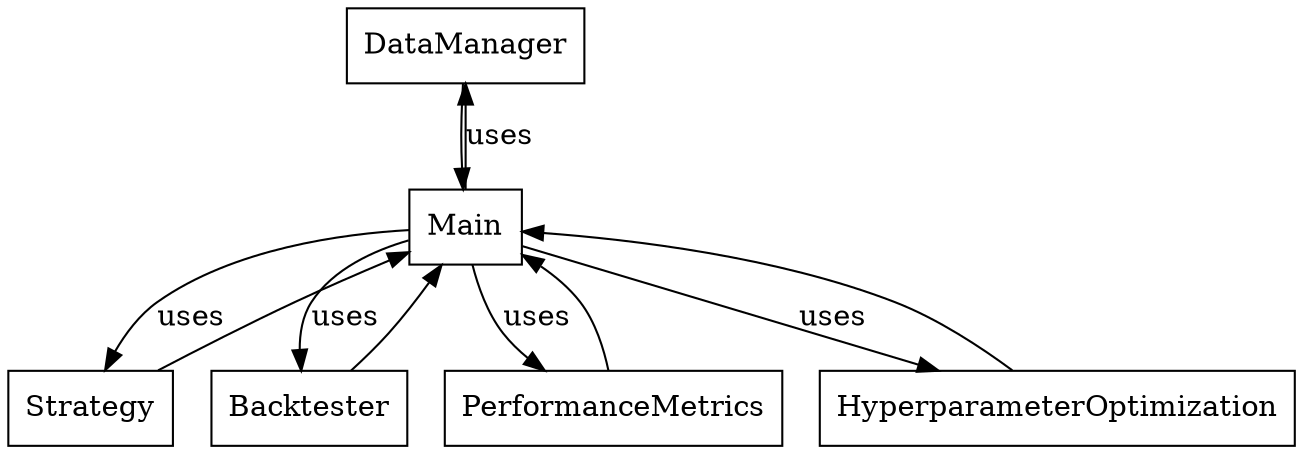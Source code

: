 digraph G {
    node [shape=box];

    "DataManager" -> "Main";
    "Strategy" -> "Main";
    "Backtester" -> "Main";
    "PerformanceMetrics" -> "Main";
    "HyperparameterOptimization" -> "Main";

    "Main" -> "DataManager" [label="uses"];
    "Main" -> "Strategy" [label="uses"];
    "Main" -> "Backtester" [label="uses"];
    "Main" -> "PerformanceMetrics" [label="uses"];
    "Main" -> "HyperparameterOptimization" [label="uses"];
}
